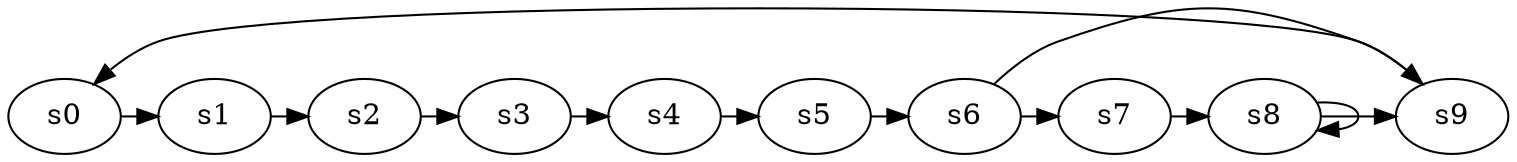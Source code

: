 digraph game_0430_cycle_10 {
    s0 [name="s0", player=0];
    s1 [name="s1", player=1];
    s2 [name="s2", player=0];
    s3 [name="s3", player=0];
    s4 [name="s4", player=1];
    s5 [name="s5", player=0];
    s6 [name="s6", player=0];
    s7 [name="s7", player=1];
    s8 [name="s8", player=1, target=1];
    s9 [name="s9", player=1];

    s0 -> s1 [constraint="time % 2 == 0 || time % 2 == 1"];
    s1 -> s2 [constraint="!(time % 6 == 0)"];
    s2 -> s3 [constraint="time == 1 || time == 7 || time == 16"];
    s3 -> s4 [constraint="time % 7 == 5"];
    s4 -> s5 [constraint="time == 16 || time == 18 || time == 20"];
    s5 -> s6 [constraint="time % 4 == 1"];
    s6 -> s7 [constraint="time % 4 == 2"];
    s7 -> s8 [constraint="time % 4 == 0 && !(time % 4 == 0)"];
    s8 -> s9 [constraint="!(time % 4 == 0)"];
    s9 -> s0 [constraint="time % 2 == 1"];
    s6 -> s9 [constraint="time == 12"];
    s8 -> s8 [constraint="time % 2 == 0"];
}
